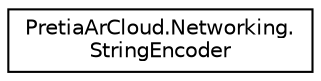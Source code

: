 digraph "Graphical Class Hierarchy"
{
 // LATEX_PDF_SIZE
  edge [fontname="Helvetica",fontsize="10",labelfontname="Helvetica",labelfontsize="10"];
  node [fontname="Helvetica",fontsize="10",shape=record];
  rankdir="LR";
  Node0 [label="PretiaArCloud.Networking.\lStringEncoder",height=0.2,width=0.4,color="black", fillcolor="white", style="filled",URL="$classPretiaArCloud_1_1Networking_1_1StringEncoder.html",tooltip=" "];
}
